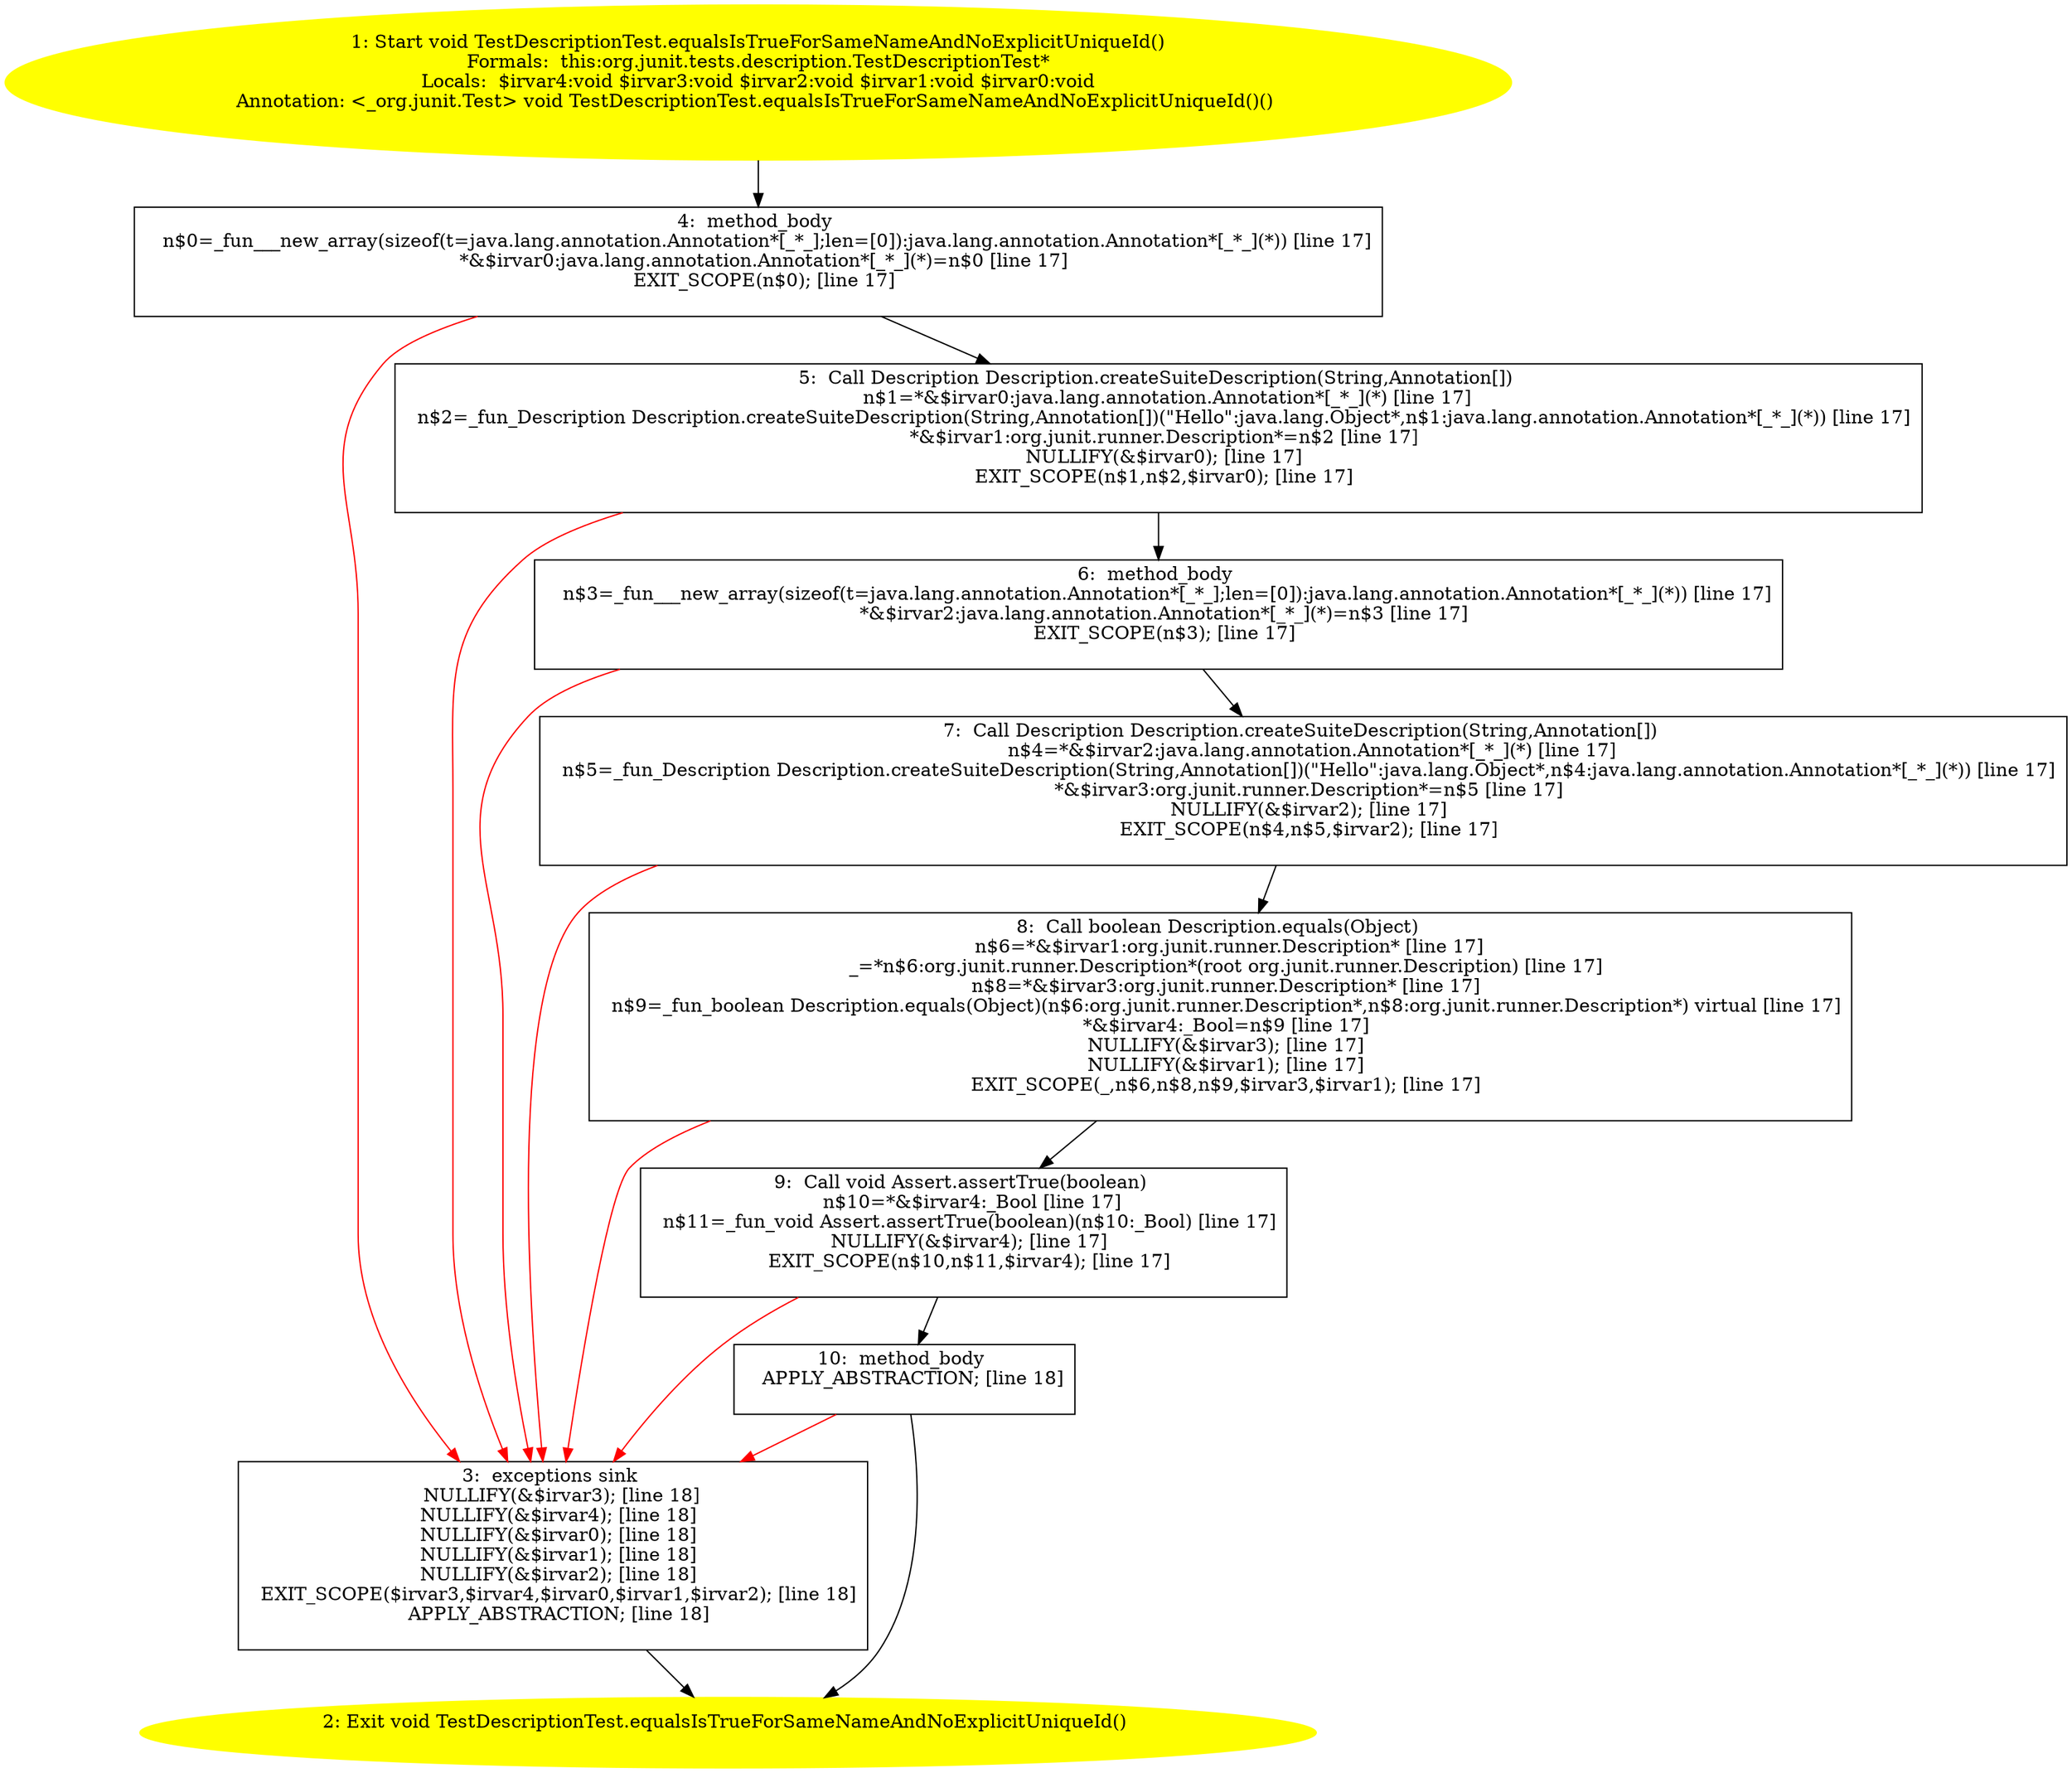 /* @generated */
digraph cfg {
"org.junit.tests.description.TestDescriptionTest.equalsIsTrueForSameNameAndNoExplicitUniqueId():void.2f69261925aeefc34ad2516048955da5_1" [label="1: Start void TestDescriptionTest.equalsIsTrueForSameNameAndNoExplicitUniqueId()\nFormals:  this:org.junit.tests.description.TestDescriptionTest*\nLocals:  $irvar4:void $irvar3:void $irvar2:void $irvar1:void $irvar0:void\nAnnotation: <_org.junit.Test> void TestDescriptionTest.equalsIsTrueForSameNameAndNoExplicitUniqueId()() \n  " color=yellow style=filled]
	

	 "org.junit.tests.description.TestDescriptionTest.equalsIsTrueForSameNameAndNoExplicitUniqueId():void.2f69261925aeefc34ad2516048955da5_1" -> "org.junit.tests.description.TestDescriptionTest.equalsIsTrueForSameNameAndNoExplicitUniqueId():void.2f69261925aeefc34ad2516048955da5_4" ;
"org.junit.tests.description.TestDescriptionTest.equalsIsTrueForSameNameAndNoExplicitUniqueId():void.2f69261925aeefc34ad2516048955da5_2" [label="2: Exit void TestDescriptionTest.equalsIsTrueForSameNameAndNoExplicitUniqueId() \n  " color=yellow style=filled]
	

"org.junit.tests.description.TestDescriptionTest.equalsIsTrueForSameNameAndNoExplicitUniqueId():void.2f69261925aeefc34ad2516048955da5_3" [label="3:  exceptions sink \n   NULLIFY(&$irvar3); [line 18]\n  NULLIFY(&$irvar4); [line 18]\n  NULLIFY(&$irvar0); [line 18]\n  NULLIFY(&$irvar1); [line 18]\n  NULLIFY(&$irvar2); [line 18]\n  EXIT_SCOPE($irvar3,$irvar4,$irvar0,$irvar1,$irvar2); [line 18]\n  APPLY_ABSTRACTION; [line 18]\n " shape="box"]
	

	 "org.junit.tests.description.TestDescriptionTest.equalsIsTrueForSameNameAndNoExplicitUniqueId():void.2f69261925aeefc34ad2516048955da5_3" -> "org.junit.tests.description.TestDescriptionTest.equalsIsTrueForSameNameAndNoExplicitUniqueId():void.2f69261925aeefc34ad2516048955da5_2" ;
"org.junit.tests.description.TestDescriptionTest.equalsIsTrueForSameNameAndNoExplicitUniqueId():void.2f69261925aeefc34ad2516048955da5_4" [label="4:  method_body \n   n$0=_fun___new_array(sizeof(t=java.lang.annotation.Annotation*[_*_];len=[0]):java.lang.annotation.Annotation*[_*_](*)) [line 17]\n  *&$irvar0:java.lang.annotation.Annotation*[_*_](*)=n$0 [line 17]\n  EXIT_SCOPE(n$0); [line 17]\n " shape="box"]
	

	 "org.junit.tests.description.TestDescriptionTest.equalsIsTrueForSameNameAndNoExplicitUniqueId():void.2f69261925aeefc34ad2516048955da5_4" -> "org.junit.tests.description.TestDescriptionTest.equalsIsTrueForSameNameAndNoExplicitUniqueId():void.2f69261925aeefc34ad2516048955da5_5" ;
	 "org.junit.tests.description.TestDescriptionTest.equalsIsTrueForSameNameAndNoExplicitUniqueId():void.2f69261925aeefc34ad2516048955da5_4" -> "org.junit.tests.description.TestDescriptionTest.equalsIsTrueForSameNameAndNoExplicitUniqueId():void.2f69261925aeefc34ad2516048955da5_3" [color="red" ];
"org.junit.tests.description.TestDescriptionTest.equalsIsTrueForSameNameAndNoExplicitUniqueId():void.2f69261925aeefc34ad2516048955da5_5" [label="5:  Call Description Description.createSuiteDescription(String,Annotation[]) \n   n$1=*&$irvar0:java.lang.annotation.Annotation*[_*_](*) [line 17]\n  n$2=_fun_Description Description.createSuiteDescription(String,Annotation[])(\"Hello\":java.lang.Object*,n$1:java.lang.annotation.Annotation*[_*_](*)) [line 17]\n  *&$irvar1:org.junit.runner.Description*=n$2 [line 17]\n  NULLIFY(&$irvar0); [line 17]\n  EXIT_SCOPE(n$1,n$2,$irvar0); [line 17]\n " shape="box"]
	

	 "org.junit.tests.description.TestDescriptionTest.equalsIsTrueForSameNameAndNoExplicitUniqueId():void.2f69261925aeefc34ad2516048955da5_5" -> "org.junit.tests.description.TestDescriptionTest.equalsIsTrueForSameNameAndNoExplicitUniqueId():void.2f69261925aeefc34ad2516048955da5_6" ;
	 "org.junit.tests.description.TestDescriptionTest.equalsIsTrueForSameNameAndNoExplicitUniqueId():void.2f69261925aeefc34ad2516048955da5_5" -> "org.junit.tests.description.TestDescriptionTest.equalsIsTrueForSameNameAndNoExplicitUniqueId():void.2f69261925aeefc34ad2516048955da5_3" [color="red" ];
"org.junit.tests.description.TestDescriptionTest.equalsIsTrueForSameNameAndNoExplicitUniqueId():void.2f69261925aeefc34ad2516048955da5_6" [label="6:  method_body \n   n$3=_fun___new_array(sizeof(t=java.lang.annotation.Annotation*[_*_];len=[0]):java.lang.annotation.Annotation*[_*_](*)) [line 17]\n  *&$irvar2:java.lang.annotation.Annotation*[_*_](*)=n$3 [line 17]\n  EXIT_SCOPE(n$3); [line 17]\n " shape="box"]
	

	 "org.junit.tests.description.TestDescriptionTest.equalsIsTrueForSameNameAndNoExplicitUniqueId():void.2f69261925aeefc34ad2516048955da5_6" -> "org.junit.tests.description.TestDescriptionTest.equalsIsTrueForSameNameAndNoExplicitUniqueId():void.2f69261925aeefc34ad2516048955da5_7" ;
	 "org.junit.tests.description.TestDescriptionTest.equalsIsTrueForSameNameAndNoExplicitUniqueId():void.2f69261925aeefc34ad2516048955da5_6" -> "org.junit.tests.description.TestDescriptionTest.equalsIsTrueForSameNameAndNoExplicitUniqueId():void.2f69261925aeefc34ad2516048955da5_3" [color="red" ];
"org.junit.tests.description.TestDescriptionTest.equalsIsTrueForSameNameAndNoExplicitUniqueId():void.2f69261925aeefc34ad2516048955da5_7" [label="7:  Call Description Description.createSuiteDescription(String,Annotation[]) \n   n$4=*&$irvar2:java.lang.annotation.Annotation*[_*_](*) [line 17]\n  n$5=_fun_Description Description.createSuiteDescription(String,Annotation[])(\"Hello\":java.lang.Object*,n$4:java.lang.annotation.Annotation*[_*_](*)) [line 17]\n  *&$irvar3:org.junit.runner.Description*=n$5 [line 17]\n  NULLIFY(&$irvar2); [line 17]\n  EXIT_SCOPE(n$4,n$5,$irvar2); [line 17]\n " shape="box"]
	

	 "org.junit.tests.description.TestDescriptionTest.equalsIsTrueForSameNameAndNoExplicitUniqueId():void.2f69261925aeefc34ad2516048955da5_7" -> "org.junit.tests.description.TestDescriptionTest.equalsIsTrueForSameNameAndNoExplicitUniqueId():void.2f69261925aeefc34ad2516048955da5_8" ;
	 "org.junit.tests.description.TestDescriptionTest.equalsIsTrueForSameNameAndNoExplicitUniqueId():void.2f69261925aeefc34ad2516048955da5_7" -> "org.junit.tests.description.TestDescriptionTest.equalsIsTrueForSameNameAndNoExplicitUniqueId():void.2f69261925aeefc34ad2516048955da5_3" [color="red" ];
"org.junit.tests.description.TestDescriptionTest.equalsIsTrueForSameNameAndNoExplicitUniqueId():void.2f69261925aeefc34ad2516048955da5_8" [label="8:  Call boolean Description.equals(Object) \n   n$6=*&$irvar1:org.junit.runner.Description* [line 17]\n  _=*n$6:org.junit.runner.Description*(root org.junit.runner.Description) [line 17]\n  n$8=*&$irvar3:org.junit.runner.Description* [line 17]\n  n$9=_fun_boolean Description.equals(Object)(n$6:org.junit.runner.Description*,n$8:org.junit.runner.Description*) virtual [line 17]\n  *&$irvar4:_Bool=n$9 [line 17]\n  NULLIFY(&$irvar3); [line 17]\n  NULLIFY(&$irvar1); [line 17]\n  EXIT_SCOPE(_,n$6,n$8,n$9,$irvar3,$irvar1); [line 17]\n " shape="box"]
	

	 "org.junit.tests.description.TestDescriptionTest.equalsIsTrueForSameNameAndNoExplicitUniqueId():void.2f69261925aeefc34ad2516048955da5_8" -> "org.junit.tests.description.TestDescriptionTest.equalsIsTrueForSameNameAndNoExplicitUniqueId():void.2f69261925aeefc34ad2516048955da5_9" ;
	 "org.junit.tests.description.TestDescriptionTest.equalsIsTrueForSameNameAndNoExplicitUniqueId():void.2f69261925aeefc34ad2516048955da5_8" -> "org.junit.tests.description.TestDescriptionTest.equalsIsTrueForSameNameAndNoExplicitUniqueId():void.2f69261925aeefc34ad2516048955da5_3" [color="red" ];
"org.junit.tests.description.TestDescriptionTest.equalsIsTrueForSameNameAndNoExplicitUniqueId():void.2f69261925aeefc34ad2516048955da5_9" [label="9:  Call void Assert.assertTrue(boolean) \n   n$10=*&$irvar4:_Bool [line 17]\n  n$11=_fun_void Assert.assertTrue(boolean)(n$10:_Bool) [line 17]\n  NULLIFY(&$irvar4); [line 17]\n  EXIT_SCOPE(n$10,n$11,$irvar4); [line 17]\n " shape="box"]
	

	 "org.junit.tests.description.TestDescriptionTest.equalsIsTrueForSameNameAndNoExplicitUniqueId():void.2f69261925aeefc34ad2516048955da5_9" -> "org.junit.tests.description.TestDescriptionTest.equalsIsTrueForSameNameAndNoExplicitUniqueId():void.2f69261925aeefc34ad2516048955da5_10" ;
	 "org.junit.tests.description.TestDescriptionTest.equalsIsTrueForSameNameAndNoExplicitUniqueId():void.2f69261925aeefc34ad2516048955da5_9" -> "org.junit.tests.description.TestDescriptionTest.equalsIsTrueForSameNameAndNoExplicitUniqueId():void.2f69261925aeefc34ad2516048955da5_3" [color="red" ];
"org.junit.tests.description.TestDescriptionTest.equalsIsTrueForSameNameAndNoExplicitUniqueId():void.2f69261925aeefc34ad2516048955da5_10" [label="10:  method_body \n   APPLY_ABSTRACTION; [line 18]\n " shape="box"]
	

	 "org.junit.tests.description.TestDescriptionTest.equalsIsTrueForSameNameAndNoExplicitUniqueId():void.2f69261925aeefc34ad2516048955da5_10" -> "org.junit.tests.description.TestDescriptionTest.equalsIsTrueForSameNameAndNoExplicitUniqueId():void.2f69261925aeefc34ad2516048955da5_2" ;
	 "org.junit.tests.description.TestDescriptionTest.equalsIsTrueForSameNameAndNoExplicitUniqueId():void.2f69261925aeefc34ad2516048955da5_10" -> "org.junit.tests.description.TestDescriptionTest.equalsIsTrueForSameNameAndNoExplicitUniqueId():void.2f69261925aeefc34ad2516048955da5_3" [color="red" ];
}
